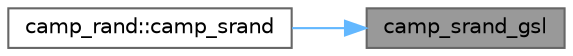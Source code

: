 digraph "camp_srand_gsl"
{
 // LATEX_PDF_SIZE
  bgcolor="transparent";
  edge [fontname=Helvetica,fontsize=10,labelfontname=Helvetica,labelfontsize=10];
  node [fontname=Helvetica,fontsize=10,shape=box,height=0.2,width=0.4];
  rankdir="RL";
  Node1 [label="camp_srand_gsl",height=0.2,width=0.4,color="gray40", fillcolor="grey60", style="filled", fontcolor="black",tooltip="Initialize the random number generator with the given seed."];
  Node1 -> Node2 [dir="back",color="steelblue1",style="solid"];
  Node2 [label="camp_rand::camp_srand",height=0.2,width=0.4,color="grey40", fillcolor="white", style="filled",URL="$namespacecamp__rand.html#a90d79e868de55c0438ab39ab7c4dcf76",tooltip="Initializes the random number generator to the state defined by the given seed plus offset...."];
}
